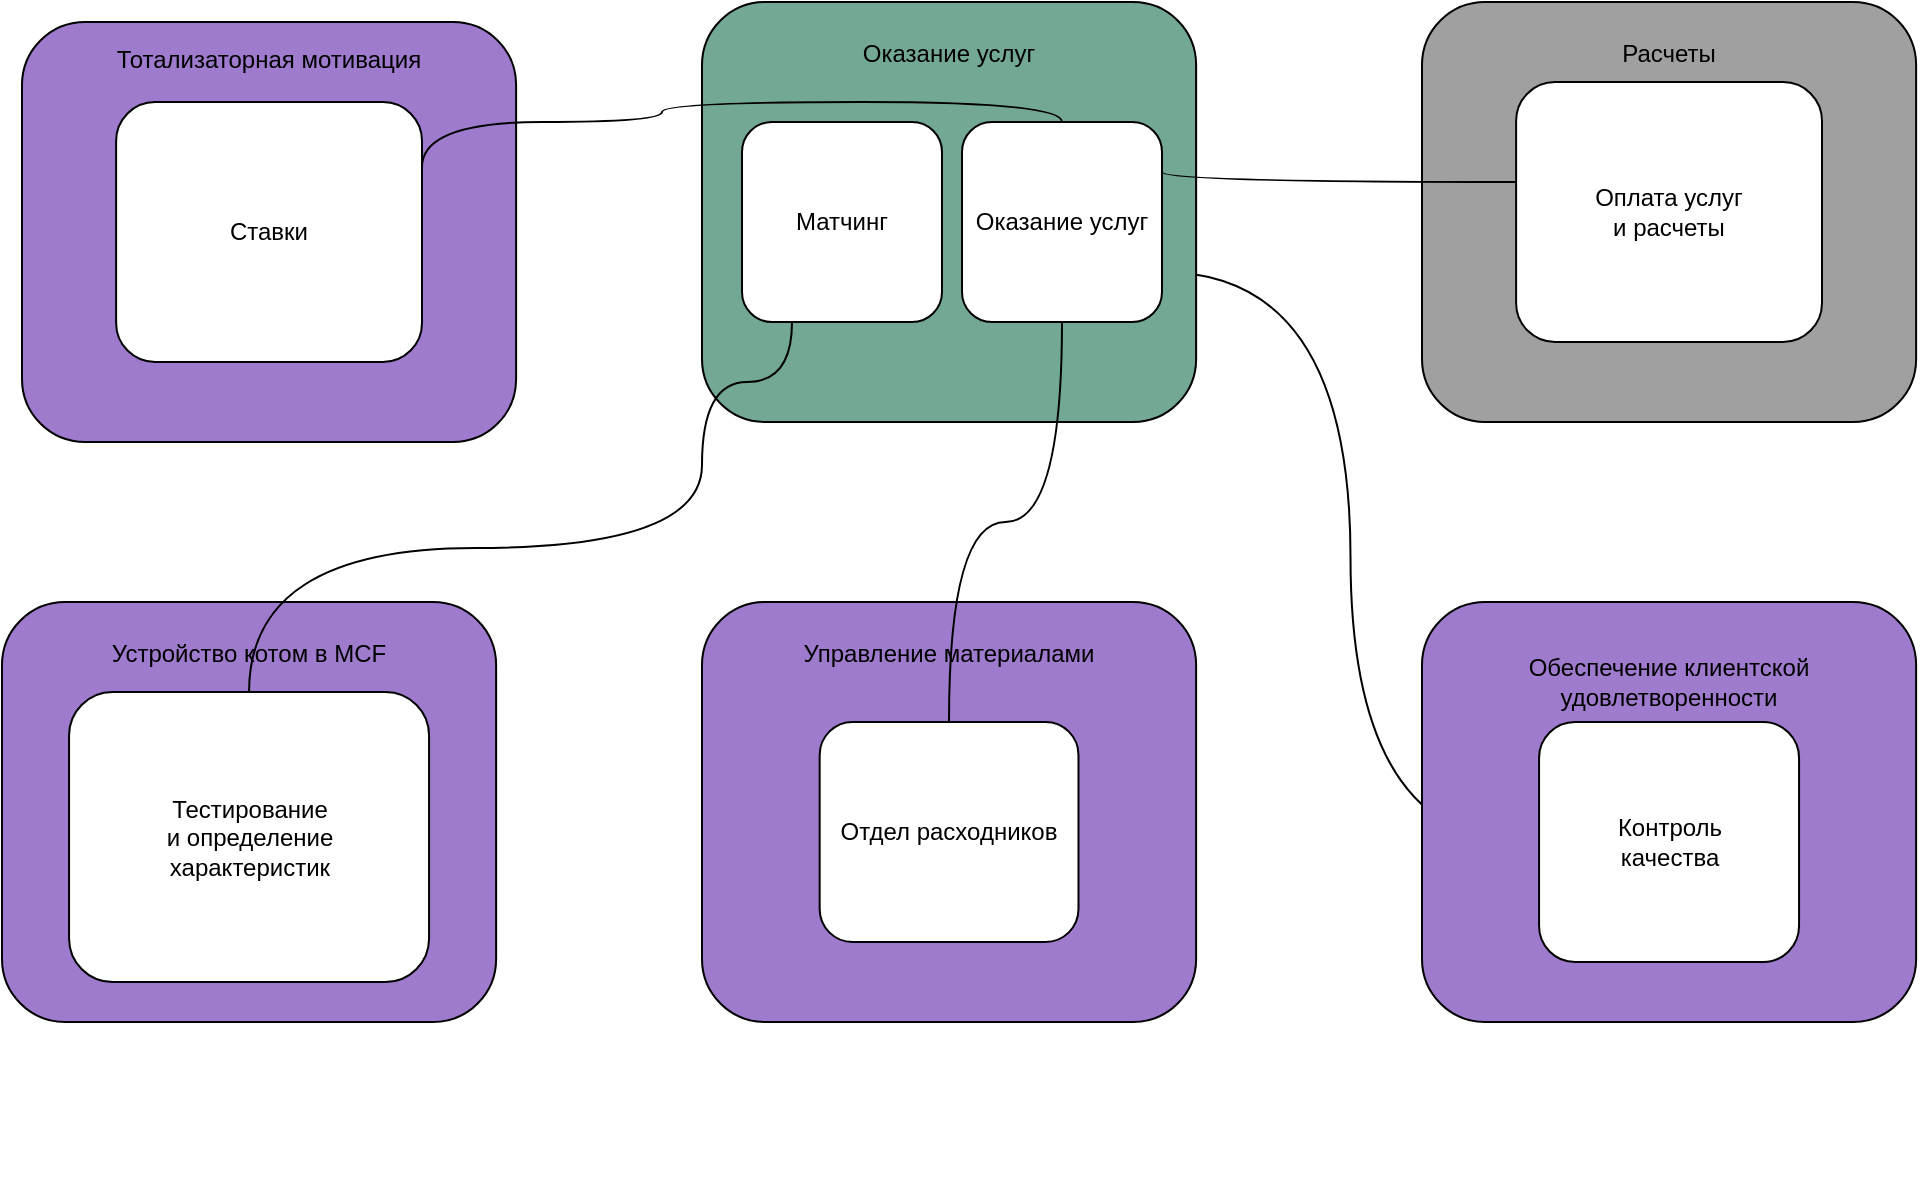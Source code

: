 <mxfile version="22.1.2" type="device">
  <diagram name="Page-1" id="6-ypodGU4imuhWLOmmUE">
    <mxGraphModel dx="1886" dy="1069" grid="1" gridSize="10" guides="1" tooltips="1" connect="1" arrows="1" fold="1" page="1" pageScale="1" pageWidth="1169" pageHeight="827" math="0" shadow="0">
      <root>
        <mxCell id="0" />
        <mxCell id="1" parent="0" />
        <mxCell id="wig7u1WO7MASWXM3mxRy-4" style="edgeStyle=orthogonalEdgeStyle;orthogonalLoop=1;jettySize=auto;html=1;exitX=1;exitY=0.75;exitDx=0;exitDy=0;entryX=0;entryY=0.5;entryDx=0;entryDy=0;curved=1;" parent="1" source="wig7u1WO7MASWXM3mxRy-5" target="wig7u1WO7MASWXM3mxRy-10" edge="1">
          <mxGeometry relative="1" as="geometry" />
        </mxCell>
        <mxCell id="fpALSdUo2TDQL6afOGSB-9" value="" style="group" parent="1" vertex="1" connectable="0">
          <mxGeometry x="30" y="30" width="247.06" height="210" as="geometry" />
        </mxCell>
        <mxCell id="fpALSdUo2TDQL6afOGSB-3" value="Тотализаторная мотивация&lt;br&gt;&lt;br&gt;&lt;br&gt;&lt;br&gt;&lt;br&gt;&lt;br&gt;&lt;br&gt;&lt;br&gt;&lt;br&gt;&lt;br&gt;&lt;br&gt;&lt;br&gt;&lt;br&gt;" style="rounded=1;whiteSpace=wrap;html=1;fillColor=#9E7BCD;" parent="fpALSdUo2TDQL6afOGSB-9" vertex="1">
          <mxGeometry width="247.06" height="210" as="geometry" />
        </mxCell>
        <mxCell id="wig7u1WO7MASWXM3mxRy-6" value="Ставки" style="rounded=1;whiteSpace=wrap;html=1;" parent="fpALSdUo2TDQL6afOGSB-9" vertex="1">
          <mxGeometry x="47.06" y="40" width="152.94" height="130" as="geometry" />
        </mxCell>
        <mxCell id="fpALSdUo2TDQL6afOGSB-11" value="" style="group" parent="1" vertex="1" connectable="0">
          <mxGeometry x="370" y="20" width="247.06" height="210" as="geometry" />
        </mxCell>
        <mxCell id="fpALSdUo2TDQL6afOGSB-1" value="Оказание услуг&lt;br&gt;&lt;br&gt;&lt;br&gt;&lt;br&gt;&lt;br&gt;&lt;br&gt;&lt;br&gt;&lt;br&gt;&lt;br&gt;&lt;br&gt;&lt;br&gt;&lt;br&gt;" style="rounded=1;whiteSpace=wrap;html=1;fillColor=#73a894;container=0;" parent="fpALSdUo2TDQL6afOGSB-11" vertex="1">
          <mxGeometry width="247.06" height="210" as="geometry" />
        </mxCell>
        <mxCell id="WjcI0IljslNcq2KVw8x4-1" value="Матчинг" style="rounded=1;whiteSpace=wrap;html=1;container=0;" parent="fpALSdUo2TDQL6afOGSB-11" vertex="1">
          <mxGeometry x="20" y="60" width="100" height="100" as="geometry" />
        </mxCell>
        <mxCell id="wig7u1WO7MASWXM3mxRy-5" value="Оказание услуг" style="rounded=1;whiteSpace=wrap;html=1;container=0;" parent="fpALSdUo2TDQL6afOGSB-11" vertex="1">
          <mxGeometry x="130" y="60" width="100" height="100" as="geometry" />
        </mxCell>
        <mxCell id="fpALSdUo2TDQL6afOGSB-12" value="" style="group" parent="1" vertex="1" connectable="0">
          <mxGeometry x="370" y="320" width="247.06" height="210" as="geometry" />
        </mxCell>
        <mxCell id="fpALSdUo2TDQL6afOGSB-5" value="Управление материалами&lt;br&gt;&lt;br&gt;&lt;br&gt;&lt;br&gt;&lt;br&gt;&lt;br&gt;&lt;br&gt;&lt;br&gt;&lt;br&gt;&lt;br&gt;&lt;br&gt;&lt;br&gt;" style="rounded=1;whiteSpace=wrap;html=1;fillColor=#9e7bcd;" parent="fpALSdUo2TDQL6afOGSB-12" vertex="1">
          <mxGeometry width="247.06" height="210" as="geometry" />
        </mxCell>
        <mxCell id="wig7u1WO7MASWXM3mxRy-9" value="Отдел расходников" style="rounded=1;whiteSpace=wrap;html=1;" parent="fpALSdUo2TDQL6afOGSB-12" vertex="1">
          <mxGeometry x="58.83" y="60" width="129.41" height="110" as="geometry" />
        </mxCell>
        <mxCell id="fpALSdUo2TDQL6afOGSB-13" value="" style="group" parent="1" vertex="1" connectable="0">
          <mxGeometry x="730" y="320" width="247.06" height="290" as="geometry" />
        </mxCell>
        <mxCell id="fpALSdUo2TDQL6afOGSB-7" value="Обеспечение клиентской удовлетворенности&lt;br&gt;&lt;br&gt;&lt;br&gt;&lt;br&gt;&lt;br&gt;&lt;br&gt;&lt;br&gt;&lt;br&gt;&lt;br&gt;&lt;br&gt;" style="rounded=1;whiteSpace=wrap;html=1;fillColor=#9E7BCD;" parent="fpALSdUo2TDQL6afOGSB-13" vertex="1">
          <mxGeometry width="247.06" height="210" as="geometry" />
        </mxCell>
        <mxCell id="wig7u1WO7MASWXM3mxRy-10" value="Контроль&lt;br&gt;качества" style="rounded=1;whiteSpace=wrap;html=1;" parent="fpALSdUo2TDQL6afOGSB-13" vertex="1">
          <mxGeometry x="58.53" y="60" width="130" height="120" as="geometry" />
        </mxCell>
        <mxCell id="fpALSdUo2TDQL6afOGSB-14" value="" style="group" parent="1" vertex="1" connectable="0">
          <mxGeometry x="730" y="20" width="247.06" height="210" as="geometry" />
        </mxCell>
        <mxCell id="fpALSdUo2TDQL6afOGSB-8" value="Расчеты&lt;br&gt;&lt;br&gt;&lt;br&gt;&lt;br&gt;&lt;br&gt;&lt;br&gt;&lt;br&gt;&lt;br&gt;&lt;br&gt;&lt;br&gt;&lt;br&gt;&lt;br&gt;" style="rounded=1;whiteSpace=wrap;html=1;fillColor=#a0a0a0;" parent="fpALSdUo2TDQL6afOGSB-14" vertex="1">
          <mxGeometry width="247.06" height="210" as="geometry" />
        </mxCell>
        <mxCell id="wig7u1WO7MASWXM3mxRy-7" value="Оплата услуг&lt;br style=&quot;border-color: var(--border-color);&quot;&gt;и расчеты" style="rounded=1;whiteSpace=wrap;html=1;" parent="fpALSdUo2TDQL6afOGSB-14" vertex="1">
          <mxGeometry x="47.06" y="40" width="152.94" height="130" as="geometry" />
        </mxCell>
        <mxCell id="fpALSdUo2TDQL6afOGSB-15" value="" style="edgeStyle=orthogonalEdgeStyle;orthogonalLoop=1;jettySize=auto;html=1;endArrow=none;endFill=0;curved=1;exitX=0.5;exitY=1;exitDx=0;exitDy=0;" parent="1" source="wig7u1WO7MASWXM3mxRy-5" target="wig7u1WO7MASWXM3mxRy-9" edge="1">
          <mxGeometry relative="1" as="geometry" />
        </mxCell>
        <mxCell id="fpALSdUo2TDQL6afOGSB-16" value="" style="orthogonalLoop=1;jettySize=auto;html=1;endArrow=none;endFill=0;edgeStyle=orthogonalEdgeStyle;curved=1;exitX=1;exitY=0.25;exitDx=0;exitDy=0;" parent="1" source="wig7u1WO7MASWXM3mxRy-5" target="wig7u1WO7MASWXM3mxRy-7" edge="1">
          <mxGeometry relative="1" as="geometry">
            <Array as="points">
              <mxPoint x="600" y="110" />
            </Array>
          </mxGeometry>
        </mxCell>
        <mxCell id="fpALSdUo2TDQL6afOGSB-17" value="" style="edgeStyle=orthogonalEdgeStyle;orthogonalLoop=1;jettySize=auto;html=1;curved=1;endArrow=none;endFill=0;exitX=0.5;exitY=0;exitDx=0;exitDy=0;entryX=1;entryY=0.25;entryDx=0;entryDy=0;" parent="1" source="wig7u1WO7MASWXM3mxRy-5" target="wig7u1WO7MASWXM3mxRy-6" edge="1">
          <mxGeometry relative="1" as="geometry">
            <Array as="points">
              <mxPoint x="550" y="70" />
              <mxPoint x="350" y="70" />
              <mxPoint x="350" y="80" />
              <mxPoint x="230" y="80" />
            </Array>
          </mxGeometry>
        </mxCell>
        <mxCell id="WfRnK8JT0mF5gvrJXfV1-1" value="" style="group" parent="1" vertex="1" connectable="0">
          <mxGeometry x="20" y="320" width="247.06" height="210" as="geometry" />
        </mxCell>
        <mxCell id="fpALSdUo2TDQL6afOGSB-6" value="Устройство котом в MCF&lt;br&gt;&lt;br&gt;&lt;br&gt;&lt;br&gt;&lt;br&gt;&lt;br&gt;&lt;br&gt;&lt;br&gt;&lt;br&gt;&lt;br&gt;&lt;br&gt;&lt;br&gt;" style="rounded=1;whiteSpace=wrap;html=1;fillColor=#9E7BCD;" parent="WfRnK8JT0mF5gvrJXfV1-1" vertex="1">
          <mxGeometry width="247.06" height="210" as="geometry" />
        </mxCell>
        <mxCell id="-GNpE_ClzCmvl6oZTril-1" value="Тестирование&lt;br&gt;и определение&lt;br&gt;характеристик" style="rounded=1;whiteSpace=wrap;html=1;" parent="WfRnK8JT0mF5gvrJXfV1-1" vertex="1">
          <mxGeometry x="33.53" y="45" width="180" height="145" as="geometry" />
        </mxCell>
        <mxCell id="fpALSdUo2TDQL6afOGSB-18" style="edgeStyle=orthogonalEdgeStyle;orthogonalLoop=1;jettySize=auto;html=1;exitX=0.25;exitY=1;exitDx=0;exitDy=0;entryX=0.5;entryY=0;entryDx=0;entryDy=0;endArrow=none;endFill=0;curved=1;" parent="1" source="WjcI0IljslNcq2KVw8x4-1" target="-GNpE_ClzCmvl6oZTril-1" edge="1">
          <mxGeometry relative="1" as="geometry">
            <Array as="points">
              <mxPoint x="370" y="210" />
              <mxPoint x="370" y="293" />
              <mxPoint x="144" y="293" />
            </Array>
          </mxGeometry>
        </mxCell>
      </root>
    </mxGraphModel>
  </diagram>
</mxfile>
